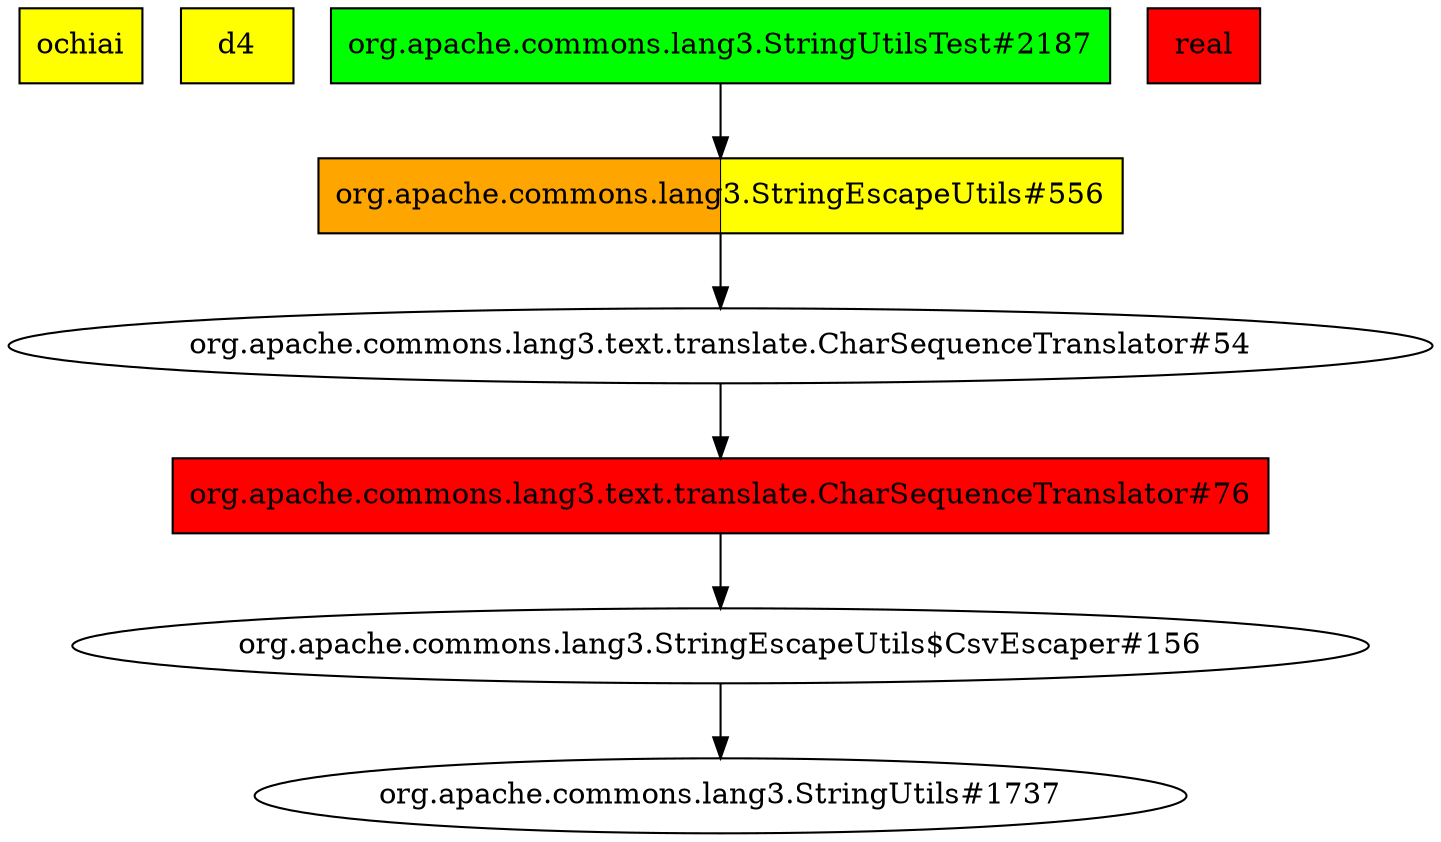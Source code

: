 digraph enhanced {
	"ochiai" [style=striped shape=box fillcolor="yellow"];
	"d4" [style=striped shape=box fillcolor="yellow"];
	"org.apache.commons.lang3.text.translate.CharSequenceTranslator#76" [style=striped shape=box fillcolor="red"];
	"real" [style=striped shape=box fillcolor="red"];
	"org.apache.commons.lang3.StringUtilsTest#2187" [style=striped shape=box fillcolor="green"];
	"org.apache.commons.lang3.StringEscapeUtils#556" [style=striped shape=box fillcolor="orange:yellow"];
	"org.apache.commons.lang3.StringEscapeUtils$CsvEscaper#156" -> "org.apache.commons.lang3.StringUtils#1737";
	"org.apache.commons.lang3.text.translate.CharSequenceTranslator#54" -> "org.apache.commons.lang3.text.translate.CharSequenceTranslator#76";
	"org.apache.commons.lang3.StringEscapeUtils#556" -> "org.apache.commons.lang3.text.translate.CharSequenceTranslator#54";
	"org.apache.commons.lang3.text.translate.CharSequenceTranslator#76" -> "org.apache.commons.lang3.StringEscapeUtils$CsvEscaper#156";
	"org.apache.commons.lang3.StringUtilsTest#2187" -> "org.apache.commons.lang3.StringEscapeUtils#556";
}

